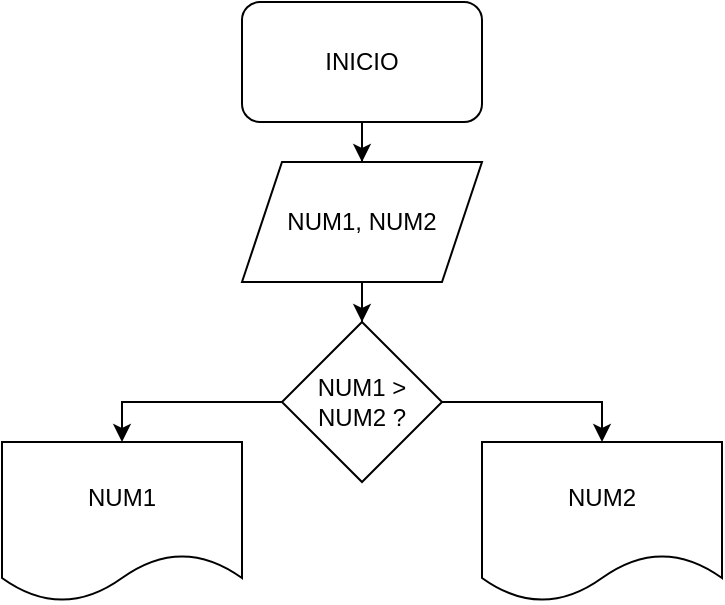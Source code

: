 <mxfile version="17.1.3" type="github">
  <diagram id="gdJNAZx_C-X-KtUPSSeU" name="Page-1">
    <mxGraphModel dx="868" dy="482" grid="1" gridSize="10" guides="1" tooltips="1" connect="1" arrows="1" fold="1" page="1" pageScale="1" pageWidth="827" pageHeight="1169" math="0" shadow="0">
      <root>
        <mxCell id="0" />
        <mxCell id="1" parent="0" />
        <mxCell id="ZkiE-xrEAmpJ6rUgO9Hq-3" style="edgeStyle=orthogonalEdgeStyle;rounded=0;orthogonalLoop=1;jettySize=auto;html=1;" edge="1" parent="1" source="ZkiE-xrEAmpJ6rUgO9Hq-1" target="ZkiE-xrEAmpJ6rUgO9Hq-2">
          <mxGeometry relative="1" as="geometry" />
        </mxCell>
        <mxCell id="ZkiE-xrEAmpJ6rUgO9Hq-1" value="INICIO" style="rounded=1;whiteSpace=wrap;html=1;" vertex="1" parent="1">
          <mxGeometry x="354" y="90" width="120" height="60" as="geometry" />
        </mxCell>
        <mxCell id="ZkiE-xrEAmpJ6rUgO9Hq-5" style="edgeStyle=orthogonalEdgeStyle;rounded=0;orthogonalLoop=1;jettySize=auto;html=1;" edge="1" parent="1" source="ZkiE-xrEAmpJ6rUgO9Hq-2" target="ZkiE-xrEAmpJ6rUgO9Hq-4">
          <mxGeometry relative="1" as="geometry" />
        </mxCell>
        <mxCell id="ZkiE-xrEAmpJ6rUgO9Hq-2" value="NUM1, NUM2" style="shape=parallelogram;perimeter=parallelogramPerimeter;whiteSpace=wrap;html=1;fixedSize=1;" vertex="1" parent="1">
          <mxGeometry x="354" y="170" width="120" height="60" as="geometry" />
        </mxCell>
        <mxCell id="ZkiE-xrEAmpJ6rUgO9Hq-8" style="edgeStyle=orthogonalEdgeStyle;rounded=0;orthogonalLoop=1;jettySize=auto;html=1;exitX=0;exitY=0.5;exitDx=0;exitDy=0;entryX=0.5;entryY=0;entryDx=0;entryDy=0;" edge="1" parent="1" source="ZkiE-xrEAmpJ6rUgO9Hq-4" target="ZkiE-xrEAmpJ6rUgO9Hq-6">
          <mxGeometry relative="1" as="geometry" />
        </mxCell>
        <mxCell id="ZkiE-xrEAmpJ6rUgO9Hq-9" style="edgeStyle=orthogonalEdgeStyle;rounded=0;orthogonalLoop=1;jettySize=auto;html=1;exitX=1;exitY=0.5;exitDx=0;exitDy=0;entryX=0.5;entryY=0;entryDx=0;entryDy=0;" edge="1" parent="1" source="ZkiE-xrEAmpJ6rUgO9Hq-4" target="ZkiE-xrEAmpJ6rUgO9Hq-7">
          <mxGeometry relative="1" as="geometry" />
        </mxCell>
        <mxCell id="ZkiE-xrEAmpJ6rUgO9Hq-4" value="NUM1 &amp;gt; NUM2 ?" style="rhombus;whiteSpace=wrap;html=1;" vertex="1" parent="1">
          <mxGeometry x="374" y="250" width="80" height="80" as="geometry" />
        </mxCell>
        <mxCell id="ZkiE-xrEAmpJ6rUgO9Hq-6" value="NUM1" style="shape=document;whiteSpace=wrap;html=1;boundedLbl=1;" vertex="1" parent="1">
          <mxGeometry x="234" y="310" width="120" height="80" as="geometry" />
        </mxCell>
        <mxCell id="ZkiE-xrEAmpJ6rUgO9Hq-7" value="NUM2" style="shape=document;whiteSpace=wrap;html=1;boundedLbl=1;" vertex="1" parent="1">
          <mxGeometry x="474" y="310" width="120" height="80" as="geometry" />
        </mxCell>
      </root>
    </mxGraphModel>
  </diagram>
</mxfile>
